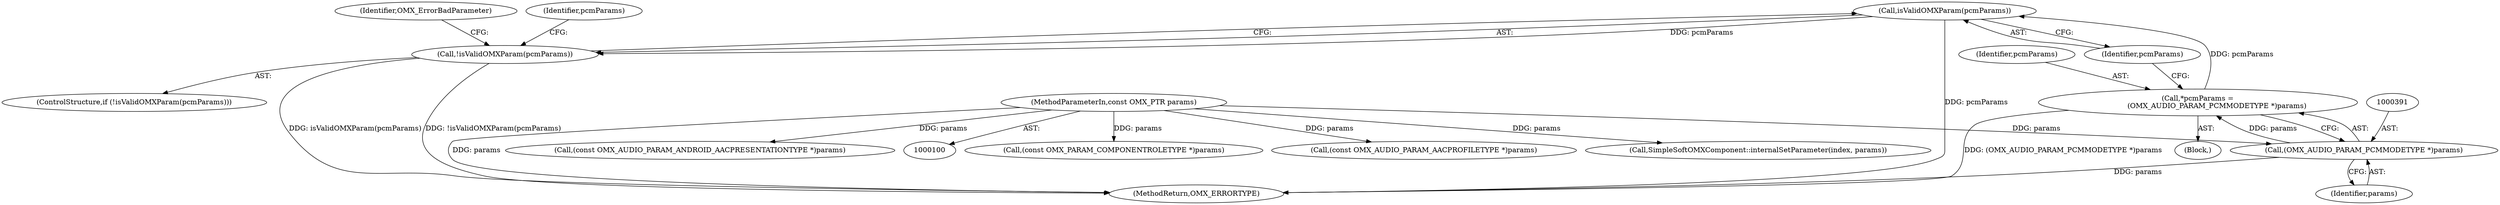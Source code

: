 digraph "0_Android_295c883fe3105b19bcd0f9e07d54c6b589fc5bff_1@pointer" {
"1000395" [label="(Call,isValidOMXParam(pcmParams))"];
"1000388" [label="(Call,*pcmParams =\n                 (OMX_AUDIO_PARAM_PCMMODETYPE *)params)"];
"1000390" [label="(Call,(OMX_AUDIO_PARAM_PCMMODETYPE *)params)"];
"1000102" [label="(MethodParameterIn,const OMX_PTR params)"];
"1000394" [label="(Call,!isValidOMXParam(pcmParams))"];
"1000392" [label="(Identifier,params)"];
"1000114" [label="(Call,(const OMX_PARAM_COMPONENTROLETYPE *)params)"];
"1000386" [label="(Block,)"];
"1000145" [label="(Call,(const OMX_AUDIO_PARAM_AACPROFILETYPE *)params)"];
"1000388" [label="(Call,*pcmParams =\n                 (OMX_AUDIO_PARAM_PCMMODETYPE *)params)"];
"1000102" [label="(MethodParameterIn,const OMX_PTR params)"];
"1000390" [label="(Call,(OMX_AUDIO_PARAM_PCMMODETYPE *)params)"];
"1000413" [label="(Call,SimpleSoftOMXComponent::internalSetParameter(index, params))"];
"1000399" [label="(Identifier,OMX_ErrorBadParameter)"];
"1000396" [label="(Identifier,pcmParams)"];
"1000416" [label="(MethodReturn,OMX_ERRORTYPE)"];
"1000196" [label="(Call,(const OMX_AUDIO_PARAM_ANDROID_AACPRESENTATIONTYPE *)params)"];
"1000389" [label="(Identifier,pcmParams)"];
"1000403" [label="(Identifier,pcmParams)"];
"1000394" [label="(Call,!isValidOMXParam(pcmParams))"];
"1000393" [label="(ControlStructure,if (!isValidOMXParam(pcmParams)))"];
"1000395" [label="(Call,isValidOMXParam(pcmParams))"];
"1000395" -> "1000394"  [label="AST: "];
"1000395" -> "1000396"  [label="CFG: "];
"1000396" -> "1000395"  [label="AST: "];
"1000394" -> "1000395"  [label="CFG: "];
"1000395" -> "1000416"  [label="DDG: pcmParams"];
"1000395" -> "1000394"  [label="DDG: pcmParams"];
"1000388" -> "1000395"  [label="DDG: pcmParams"];
"1000388" -> "1000386"  [label="AST: "];
"1000388" -> "1000390"  [label="CFG: "];
"1000389" -> "1000388"  [label="AST: "];
"1000390" -> "1000388"  [label="AST: "];
"1000396" -> "1000388"  [label="CFG: "];
"1000388" -> "1000416"  [label="DDG: (OMX_AUDIO_PARAM_PCMMODETYPE *)params"];
"1000390" -> "1000388"  [label="DDG: params"];
"1000390" -> "1000392"  [label="CFG: "];
"1000391" -> "1000390"  [label="AST: "];
"1000392" -> "1000390"  [label="AST: "];
"1000390" -> "1000416"  [label="DDG: params"];
"1000102" -> "1000390"  [label="DDG: params"];
"1000102" -> "1000100"  [label="AST: "];
"1000102" -> "1000416"  [label="DDG: params"];
"1000102" -> "1000114"  [label="DDG: params"];
"1000102" -> "1000145"  [label="DDG: params"];
"1000102" -> "1000196"  [label="DDG: params"];
"1000102" -> "1000413"  [label="DDG: params"];
"1000394" -> "1000393"  [label="AST: "];
"1000399" -> "1000394"  [label="CFG: "];
"1000403" -> "1000394"  [label="CFG: "];
"1000394" -> "1000416"  [label="DDG: !isValidOMXParam(pcmParams)"];
"1000394" -> "1000416"  [label="DDG: isValidOMXParam(pcmParams)"];
}

